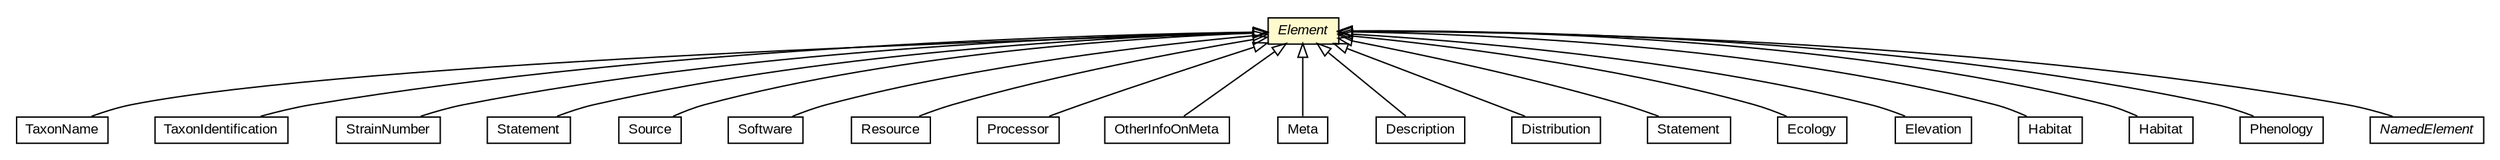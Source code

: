 #!/usr/local/bin/dot
#
# Class diagram 
# Generated by UMLGraph version R5_6-24-gf6e263 (http://www.umlgraph.org/)
#

digraph G {
	edge [fontname="arial",fontsize=10,labelfontname="arial",labelfontsize=10];
	node [fontname="arial",fontsize=10,shape=plaintext];
	nodesep=0.25;
	ranksep=0.5;
	// edu.arizona.biosemantics.semanticmarkup.markupelement.description.model.TaxonName
	c62009 [label=<<table title="edu.arizona.biosemantics.semanticmarkup.markupelement.description.model.TaxonName" border="0" cellborder="1" cellspacing="0" cellpadding="2" port="p" href="../markupelement/description/model/TaxonName.html">
		<tr><td><table border="0" cellspacing="0" cellpadding="1">
<tr><td align="center" balign="center"> TaxonName </td></tr>
		</table></td></tr>
		</table>>, URL="../markupelement/description/model/TaxonName.html", fontname="arial", fontcolor="black", fontsize=10.0];
	// edu.arizona.biosemantics.semanticmarkup.markupelement.description.model.TaxonIdentification
	c62010 [label=<<table title="edu.arizona.biosemantics.semanticmarkup.markupelement.description.model.TaxonIdentification" border="0" cellborder="1" cellspacing="0" cellpadding="2" port="p" href="../markupelement/description/model/TaxonIdentification.html">
		<tr><td><table border="0" cellspacing="0" cellpadding="1">
<tr><td align="center" balign="center"> TaxonIdentification </td></tr>
		</table></td></tr>
		</table>>, URL="../markupelement/description/model/TaxonIdentification.html", fontname="arial", fontcolor="black", fontsize=10.0];
	// edu.arizona.biosemantics.semanticmarkup.markupelement.description.model.StrainNumber
	c62011 [label=<<table title="edu.arizona.biosemantics.semanticmarkup.markupelement.description.model.StrainNumber" border="0" cellborder="1" cellspacing="0" cellpadding="2" port="p" href="../markupelement/description/model/StrainNumber.html">
		<tr><td><table border="0" cellspacing="0" cellpadding="1">
<tr><td align="center" balign="center"> StrainNumber </td></tr>
		</table></td></tr>
		</table>>, URL="../markupelement/description/model/StrainNumber.html", fontname="arial", fontcolor="black", fontsize=10.0];
	// edu.arizona.biosemantics.semanticmarkup.markupelement.description.model.Statement
	c62012 [label=<<table title="edu.arizona.biosemantics.semanticmarkup.markupelement.description.model.Statement" border="0" cellborder="1" cellspacing="0" cellpadding="2" port="p" href="../markupelement/description/model/Statement.html">
		<tr><td><table border="0" cellspacing="0" cellpadding="1">
<tr><td align="center" balign="center"> Statement </td></tr>
		</table></td></tr>
		</table>>, URL="../markupelement/description/model/Statement.html", fontname="arial", fontcolor="black", fontsize=10.0];
	// edu.arizona.biosemantics.semanticmarkup.markupelement.description.model.Source
	c62013 [label=<<table title="edu.arizona.biosemantics.semanticmarkup.markupelement.description.model.Source" border="0" cellborder="1" cellspacing="0" cellpadding="2" port="p" href="../markupelement/description/model/Source.html">
		<tr><td><table border="0" cellspacing="0" cellpadding="1">
<tr><td align="center" balign="center"> Source </td></tr>
		</table></td></tr>
		</table>>, URL="../markupelement/description/model/Source.html", fontname="arial", fontcolor="black", fontsize=10.0];
	// edu.arizona.biosemantics.semanticmarkup.markupelement.description.model.Software
	c62014 [label=<<table title="edu.arizona.biosemantics.semanticmarkup.markupelement.description.model.Software" border="0" cellborder="1" cellspacing="0" cellpadding="2" port="p" href="../markupelement/description/model/Software.html">
		<tr><td><table border="0" cellspacing="0" cellpadding="1">
<tr><td align="center" balign="center"> Software </td></tr>
		</table></td></tr>
		</table>>, URL="../markupelement/description/model/Software.html", fontname="arial", fontcolor="black", fontsize=10.0];
	// edu.arizona.biosemantics.semanticmarkup.markupelement.description.model.Resource
	c62015 [label=<<table title="edu.arizona.biosemantics.semanticmarkup.markupelement.description.model.Resource" border="0" cellborder="1" cellspacing="0" cellpadding="2" port="p" href="../markupelement/description/model/Resource.html">
		<tr><td><table border="0" cellspacing="0" cellpadding="1">
<tr><td align="center" balign="center"> Resource </td></tr>
		</table></td></tr>
		</table>>, URL="../markupelement/description/model/Resource.html", fontname="arial", fontcolor="black", fontsize=10.0];
	// edu.arizona.biosemantics.semanticmarkup.markupelement.description.model.Processor
	c62017 [label=<<table title="edu.arizona.biosemantics.semanticmarkup.markupelement.description.model.Processor" border="0" cellborder="1" cellspacing="0" cellpadding="2" port="p" href="../markupelement/description/model/Processor.html">
		<tr><td><table border="0" cellspacing="0" cellpadding="1">
<tr><td align="center" balign="center"> Processor </td></tr>
		</table></td></tr>
		</table>>, URL="../markupelement/description/model/Processor.html", fontname="arial", fontcolor="black", fontsize=10.0];
	// edu.arizona.biosemantics.semanticmarkup.markupelement.description.model.OtherInfoOnMeta
	c62018 [label=<<table title="edu.arizona.biosemantics.semanticmarkup.markupelement.description.model.OtherInfoOnMeta" border="0" cellborder="1" cellspacing="0" cellpadding="2" port="p" href="../markupelement/description/model/OtherInfoOnMeta.html">
		<tr><td><table border="0" cellspacing="0" cellpadding="1">
<tr><td align="center" balign="center"> OtherInfoOnMeta </td></tr>
		</table></td></tr>
		</table>>, URL="../markupelement/description/model/OtherInfoOnMeta.html", fontname="arial", fontcolor="black", fontsize=10.0];
	// edu.arizona.biosemantics.semanticmarkup.markupelement.description.model.Meta
	c62019 [label=<<table title="edu.arizona.biosemantics.semanticmarkup.markupelement.description.model.Meta" border="0" cellborder="1" cellspacing="0" cellpadding="2" port="p" href="../markupelement/description/model/Meta.html">
		<tr><td><table border="0" cellspacing="0" cellpadding="1">
<tr><td align="center" balign="center"> Meta </td></tr>
		</table></td></tr>
		</table>>, URL="../markupelement/description/model/Meta.html", fontname="arial", fontcolor="black", fontsize=10.0];
	// edu.arizona.biosemantics.semanticmarkup.markupelement.description.model.Description
	c62022 [label=<<table title="edu.arizona.biosemantics.semanticmarkup.markupelement.description.model.Description" border="0" cellborder="1" cellspacing="0" cellpadding="2" port="p" href="../markupelement/description/model/Description.html">
		<tr><td><table border="0" cellspacing="0" cellpadding="1">
<tr><td align="center" balign="center"> Description </td></tr>
		</table></td></tr>
		</table>>, URL="../markupelement/description/model/Description.html", fontname="arial", fontcolor="black", fontsize=10.0];
	// edu.arizona.biosemantics.semanticmarkup.markupelement.distribution.model.Distribution
	c62057 [label=<<table title="edu.arizona.biosemantics.semanticmarkup.markupelement.distribution.model.Distribution" border="0" cellborder="1" cellspacing="0" cellpadding="2" port="p" href="../markupelement/distribution/model/Distribution.html">
		<tr><td><table border="0" cellspacing="0" cellpadding="1">
<tr><td align="center" balign="center"> Distribution </td></tr>
		</table></td></tr>
		</table>>, URL="../markupelement/distribution/model/Distribution.html", fontname="arial", fontcolor="black", fontsize=10.0];
	// edu.arizona.biosemantics.semanticmarkup.markupelement.ecology.model.Statement
	c62068 [label=<<table title="edu.arizona.biosemantics.semanticmarkup.markupelement.ecology.model.Statement" border="0" cellborder="1" cellspacing="0" cellpadding="2" port="p" href="../markupelement/ecology/model/Statement.html">
		<tr><td><table border="0" cellspacing="0" cellpadding="1">
<tr><td align="center" balign="center"> Statement </td></tr>
		</table></td></tr>
		</table>>, URL="../markupelement/ecology/model/Statement.html", fontname="arial", fontcolor="black", fontsize=10.0];
	// edu.arizona.biosemantics.semanticmarkup.markupelement.ecology.model.Ecology
	c62071 [label=<<table title="edu.arizona.biosemantics.semanticmarkup.markupelement.ecology.model.Ecology" border="0" cellborder="1" cellspacing="0" cellpadding="2" port="p" href="../markupelement/ecology/model/Ecology.html">
		<tr><td><table border="0" cellspacing="0" cellpadding="1">
<tr><td align="center" balign="center"> Ecology </td></tr>
		</table></td></tr>
		</table>>, URL="../markupelement/ecology/model/Ecology.html", fontname="arial", fontcolor="black", fontsize=10.0];
	// edu.arizona.biosemantics.semanticmarkup.markupelement.elevation.model.Elevation
	c62084 [label=<<table title="edu.arizona.biosemantics.semanticmarkup.markupelement.elevation.model.Elevation" border="0" cellborder="1" cellspacing="0" cellpadding="2" port="p" href="../markupelement/elevation/model/Elevation.html">
		<tr><td><table border="0" cellspacing="0" cellpadding="1">
<tr><td align="center" balign="center"> Elevation </td></tr>
		</table></td></tr>
		</table>>, URL="../markupelement/elevation/model/Elevation.html", fontname="arial", fontcolor="black", fontsize=10.0];
	// edu.arizona.biosemantics.semanticmarkup.markupelement.habitat.model.Habitat
	c62100 [label=<<table title="edu.arizona.biosemantics.semanticmarkup.markupelement.habitat.model.Habitat" border="0" cellborder="1" cellspacing="0" cellpadding="2" port="p" href="../markupelement/habitat/model/Habitat.html">
		<tr><td><table border="0" cellspacing="0" cellpadding="1">
<tr><td align="center" balign="center"> Habitat </td></tr>
		</table></td></tr>
		</table>>, URL="../markupelement/habitat/model/Habitat.html", fontname="arial", fontcolor="black", fontsize=10.0];
	// edu.arizona.biosemantics.semanticmarkup.markupelement.habitatDescr.model.Habitat
	c62112 [label=<<table title="edu.arizona.biosemantics.semanticmarkup.markupelement.habitatDescr.model.Habitat" border="0" cellborder="1" cellspacing="0" cellpadding="2" port="p" href="../markupelement/habitatDescr/model/Habitat.html">
		<tr><td><table border="0" cellspacing="0" cellpadding="1">
<tr><td align="center" balign="center"> Habitat </td></tr>
		</table></td></tr>
		</table>>, URL="../markupelement/habitatDescr/model/Habitat.html", fontname="arial", fontcolor="black", fontsize=10.0];
	// edu.arizona.biosemantics.semanticmarkup.markupelement.phenology.model.Phenology
	c62125 [label=<<table title="edu.arizona.biosemantics.semanticmarkup.markupelement.phenology.model.Phenology" border="0" cellborder="1" cellspacing="0" cellpadding="2" port="p" href="../markupelement/phenology/model/Phenology.html">
		<tr><td><table border="0" cellspacing="0" cellpadding="1">
<tr><td align="center" balign="center"> Phenology </td></tr>
		</table></td></tr>
		</table>>, URL="../markupelement/phenology/model/Phenology.html", fontname="arial", fontcolor="black", fontsize=10.0];
	// edu.arizona.biosemantics.semanticmarkup.model.NamedElement
	c62136 [label=<<table title="edu.arizona.biosemantics.semanticmarkup.model.NamedElement" border="0" cellborder="1" cellspacing="0" cellpadding="2" port="p" href="./NamedElement.html">
		<tr><td><table border="0" cellspacing="0" cellpadding="1">
<tr><td align="center" balign="center"><font face="arial italic"> NamedElement </font></td></tr>
		</table></td></tr>
		</table>>, URL="./NamedElement.html", fontname="arial", fontcolor="black", fontsize=10.0];
	// edu.arizona.biosemantics.semanticmarkup.model.Element
	c62137 [label=<<table title="edu.arizona.biosemantics.semanticmarkup.model.Element" border="0" cellborder="1" cellspacing="0" cellpadding="2" port="p" bgcolor="lemonChiffon" href="./Element.html">
		<tr><td><table border="0" cellspacing="0" cellpadding="1">
<tr><td align="center" balign="center"><font face="arial italic"> Element </font></td></tr>
		</table></td></tr>
		</table>>, URL="./Element.html", fontname="arial", fontcolor="black", fontsize=10.0];
	//edu.arizona.biosemantics.semanticmarkup.markupelement.description.model.TaxonName extends edu.arizona.biosemantics.semanticmarkup.model.Element
	c62137:p -> c62009:p [dir=back,arrowtail=empty];
	//edu.arizona.biosemantics.semanticmarkup.markupelement.description.model.TaxonIdentification extends edu.arizona.biosemantics.semanticmarkup.model.Element
	c62137:p -> c62010:p [dir=back,arrowtail=empty];
	//edu.arizona.biosemantics.semanticmarkup.markupelement.description.model.StrainNumber extends edu.arizona.biosemantics.semanticmarkup.model.Element
	c62137:p -> c62011:p [dir=back,arrowtail=empty];
	//edu.arizona.biosemantics.semanticmarkup.markupelement.description.model.Statement extends edu.arizona.biosemantics.semanticmarkup.model.Element
	c62137:p -> c62012:p [dir=back,arrowtail=empty];
	//edu.arizona.biosemantics.semanticmarkup.markupelement.description.model.Source extends edu.arizona.biosemantics.semanticmarkup.model.Element
	c62137:p -> c62013:p [dir=back,arrowtail=empty];
	//edu.arizona.biosemantics.semanticmarkup.markupelement.description.model.Software extends edu.arizona.biosemantics.semanticmarkup.model.Element
	c62137:p -> c62014:p [dir=back,arrowtail=empty];
	//edu.arizona.biosemantics.semanticmarkup.markupelement.description.model.Resource extends edu.arizona.biosemantics.semanticmarkup.model.Element
	c62137:p -> c62015:p [dir=back,arrowtail=empty];
	//edu.arizona.biosemantics.semanticmarkup.markupelement.description.model.Processor extends edu.arizona.biosemantics.semanticmarkup.model.Element
	c62137:p -> c62017:p [dir=back,arrowtail=empty];
	//edu.arizona.biosemantics.semanticmarkup.markupelement.description.model.OtherInfoOnMeta extends edu.arizona.biosemantics.semanticmarkup.model.Element
	c62137:p -> c62018:p [dir=back,arrowtail=empty];
	//edu.arizona.biosemantics.semanticmarkup.markupelement.description.model.Meta extends edu.arizona.biosemantics.semanticmarkup.model.Element
	c62137:p -> c62019:p [dir=back,arrowtail=empty];
	//edu.arizona.biosemantics.semanticmarkup.markupelement.description.model.Description extends edu.arizona.biosemantics.semanticmarkup.model.Element
	c62137:p -> c62022:p [dir=back,arrowtail=empty];
	//edu.arizona.biosemantics.semanticmarkup.markupelement.distribution.model.Distribution extends edu.arizona.biosemantics.semanticmarkup.model.Element
	c62137:p -> c62057:p [dir=back,arrowtail=empty];
	//edu.arizona.biosemantics.semanticmarkup.markupelement.ecology.model.Statement extends edu.arizona.biosemantics.semanticmarkup.model.Element
	c62137:p -> c62068:p [dir=back,arrowtail=empty];
	//edu.arizona.biosemantics.semanticmarkup.markupelement.ecology.model.Ecology extends edu.arizona.biosemantics.semanticmarkup.model.Element
	c62137:p -> c62071:p [dir=back,arrowtail=empty];
	//edu.arizona.biosemantics.semanticmarkup.markupelement.elevation.model.Elevation extends edu.arizona.biosemantics.semanticmarkup.model.Element
	c62137:p -> c62084:p [dir=back,arrowtail=empty];
	//edu.arizona.biosemantics.semanticmarkup.markupelement.habitat.model.Habitat extends edu.arizona.biosemantics.semanticmarkup.model.Element
	c62137:p -> c62100:p [dir=back,arrowtail=empty];
	//edu.arizona.biosemantics.semanticmarkup.markupelement.habitatDescr.model.Habitat extends edu.arizona.biosemantics.semanticmarkup.model.Element
	c62137:p -> c62112:p [dir=back,arrowtail=empty];
	//edu.arizona.biosemantics.semanticmarkup.markupelement.phenology.model.Phenology extends edu.arizona.biosemantics.semanticmarkup.model.Element
	c62137:p -> c62125:p [dir=back,arrowtail=empty];
	//edu.arizona.biosemantics.semanticmarkup.model.NamedElement extends edu.arizona.biosemantics.semanticmarkup.model.Element
	c62137:p -> c62136:p [dir=back,arrowtail=empty];
}

